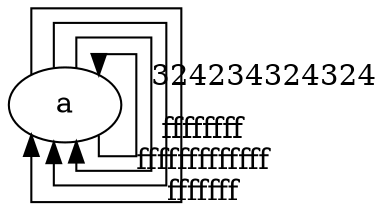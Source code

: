 digraph G {
  layout=fdp
  splines=ortho
  a->a[label="ffffffff\nfffffffffffff\nfffffff" dir=back];
  a->a[label="324234324324"];
  a->a;
  a->a;
}